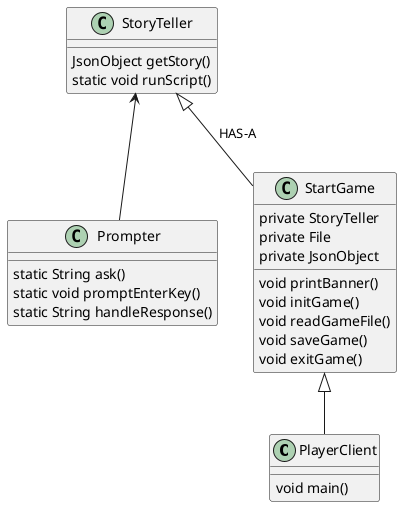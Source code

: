 @startuml

class PlayerClient {
    void main()
}

class Prompter {
    static String ask()
    static void promptEnterKey()
    static String handleResponse()
}

class StartGame {
    private StoryTeller
    private File
    private JsonObject

    void printBanner()
    void initGame()
    void readGameFile()
    void saveGame()
    void exitGame()
}

class StoryTeller {
    JsonObject getStory()
    static void runScript()

}

StartGame <|-- PlayerClient

StoryTeller <|-- StartGame: HAS-A

StoryTeller <-- Prompter







@enduml